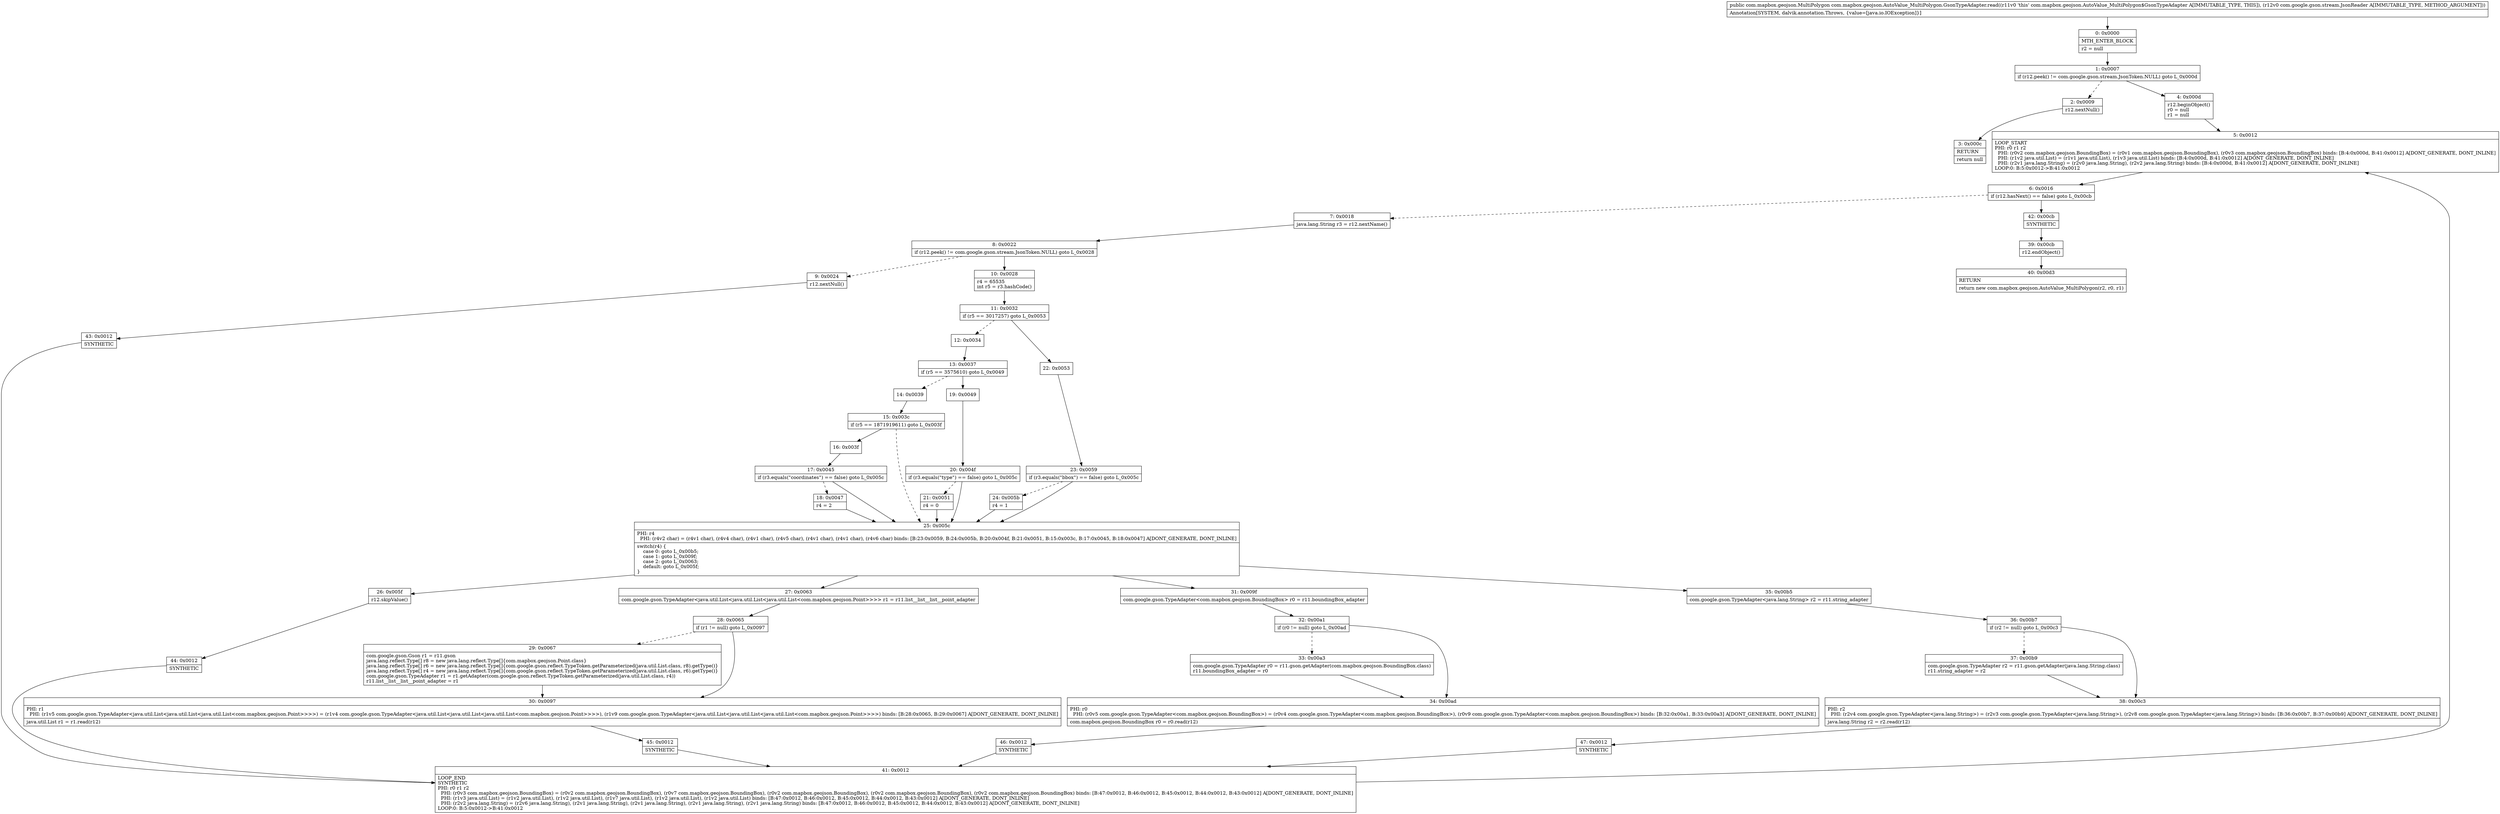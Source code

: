digraph "CFG forcom.mapbox.geojson.AutoValue_MultiPolygon.GsonTypeAdapter.read(Lcom\/google\/gson\/stream\/JsonReader;)Lcom\/mapbox\/geojson\/MultiPolygon;" {
Node_0 [shape=record,label="{0\:\ 0x0000|MTH_ENTER_BLOCK\l|r2 = null\l}"];
Node_1 [shape=record,label="{1\:\ 0x0007|if (r12.peek() != com.google.gson.stream.JsonToken.NULL) goto L_0x000d\l}"];
Node_2 [shape=record,label="{2\:\ 0x0009|r12.nextNull()\l}"];
Node_3 [shape=record,label="{3\:\ 0x000c|RETURN\l|return null\l}"];
Node_4 [shape=record,label="{4\:\ 0x000d|r12.beginObject()\lr0 = null\lr1 = null\l}"];
Node_5 [shape=record,label="{5\:\ 0x0012|LOOP_START\lPHI: r0 r1 r2 \l  PHI: (r0v2 com.mapbox.geojson.BoundingBox) = (r0v1 com.mapbox.geojson.BoundingBox), (r0v3 com.mapbox.geojson.BoundingBox) binds: [B:4:0x000d, B:41:0x0012] A[DONT_GENERATE, DONT_INLINE]\l  PHI: (r1v2 java.util.List) = (r1v1 java.util.List), (r1v3 java.util.List) binds: [B:4:0x000d, B:41:0x0012] A[DONT_GENERATE, DONT_INLINE]\l  PHI: (r2v1 java.lang.String) = (r2v0 java.lang.String), (r2v2 java.lang.String) binds: [B:4:0x000d, B:41:0x0012] A[DONT_GENERATE, DONT_INLINE]\lLOOP:0: B:5:0x0012\-\>B:41:0x0012\l}"];
Node_6 [shape=record,label="{6\:\ 0x0016|if (r12.hasNext() == false) goto L_0x00cb\l}"];
Node_7 [shape=record,label="{7\:\ 0x0018|java.lang.String r3 = r12.nextName()\l}"];
Node_8 [shape=record,label="{8\:\ 0x0022|if (r12.peek() != com.google.gson.stream.JsonToken.NULL) goto L_0x0028\l}"];
Node_9 [shape=record,label="{9\:\ 0x0024|r12.nextNull()\l}"];
Node_10 [shape=record,label="{10\:\ 0x0028|r4 = 65535\lint r5 = r3.hashCode()\l}"];
Node_11 [shape=record,label="{11\:\ 0x0032|if (r5 == 3017257) goto L_0x0053\l}"];
Node_12 [shape=record,label="{12\:\ 0x0034}"];
Node_13 [shape=record,label="{13\:\ 0x0037|if (r5 == 3575610) goto L_0x0049\l}"];
Node_14 [shape=record,label="{14\:\ 0x0039}"];
Node_15 [shape=record,label="{15\:\ 0x003c|if (r5 == 1871919611) goto L_0x003f\l}"];
Node_16 [shape=record,label="{16\:\ 0x003f}"];
Node_17 [shape=record,label="{17\:\ 0x0045|if (r3.equals(\"coordinates\") == false) goto L_0x005c\l}"];
Node_18 [shape=record,label="{18\:\ 0x0047|r4 = 2\l}"];
Node_19 [shape=record,label="{19\:\ 0x0049}"];
Node_20 [shape=record,label="{20\:\ 0x004f|if (r3.equals(\"type\") == false) goto L_0x005c\l}"];
Node_21 [shape=record,label="{21\:\ 0x0051|r4 = 0\l}"];
Node_22 [shape=record,label="{22\:\ 0x0053}"];
Node_23 [shape=record,label="{23\:\ 0x0059|if (r3.equals(\"bbox\") == false) goto L_0x005c\l}"];
Node_24 [shape=record,label="{24\:\ 0x005b|r4 = 1\l}"];
Node_25 [shape=record,label="{25\:\ 0x005c|PHI: r4 \l  PHI: (r4v2 char) = (r4v1 char), (r4v4 char), (r4v1 char), (r4v5 char), (r4v1 char), (r4v1 char), (r4v6 char) binds: [B:23:0x0059, B:24:0x005b, B:20:0x004f, B:21:0x0051, B:15:0x003c, B:17:0x0045, B:18:0x0047] A[DONT_GENERATE, DONT_INLINE]\l|switch(r4) \{\l    case 0: goto L_0x00b5;\l    case 1: goto L_0x009f;\l    case 2: goto L_0x0063;\l    default: goto L_0x005f;\l\}\l}"];
Node_26 [shape=record,label="{26\:\ 0x005f|r12.skipValue()\l}"];
Node_27 [shape=record,label="{27\:\ 0x0063|com.google.gson.TypeAdapter\<java.util.List\<java.util.List\<java.util.List\<com.mapbox.geojson.Point\>\>\>\> r1 = r11.list__list__list__point_adapter\l}"];
Node_28 [shape=record,label="{28\:\ 0x0065|if (r1 != null) goto L_0x0097\l}"];
Node_29 [shape=record,label="{29\:\ 0x0067|com.google.gson.Gson r1 = r11.gson\ljava.lang.reflect.Type[] r8 = new java.lang.reflect.Type[]\{com.mapbox.geojson.Point.class\}\ljava.lang.reflect.Type[] r6 = new java.lang.reflect.Type[]\{com.google.gson.reflect.TypeToken.getParameterized(java.util.List.class, r8).getType()\}\ljava.lang.reflect.Type[] r4 = new java.lang.reflect.Type[]\{com.google.gson.reflect.TypeToken.getParameterized(java.util.List.class, r6).getType()\}\lcom.google.gson.TypeAdapter r1 = r1.getAdapter(com.google.gson.reflect.TypeToken.getParameterized(java.util.List.class, r4))\lr11.list__list__list__point_adapter = r1\l}"];
Node_30 [shape=record,label="{30\:\ 0x0097|PHI: r1 \l  PHI: (r1v5 com.google.gson.TypeAdapter\<java.util.List\<java.util.List\<java.util.List\<com.mapbox.geojson.Point\>\>\>\>) = (r1v4 com.google.gson.TypeAdapter\<java.util.List\<java.util.List\<java.util.List\<com.mapbox.geojson.Point\>\>\>\>), (r1v9 com.google.gson.TypeAdapter\<java.util.List\<java.util.List\<java.util.List\<com.mapbox.geojson.Point\>\>\>\>) binds: [B:28:0x0065, B:29:0x0067] A[DONT_GENERATE, DONT_INLINE]\l|java.util.List r1 = r1.read(r12)\l}"];
Node_31 [shape=record,label="{31\:\ 0x009f|com.google.gson.TypeAdapter\<com.mapbox.geojson.BoundingBox\> r0 = r11.boundingBox_adapter\l}"];
Node_32 [shape=record,label="{32\:\ 0x00a1|if (r0 != null) goto L_0x00ad\l}"];
Node_33 [shape=record,label="{33\:\ 0x00a3|com.google.gson.TypeAdapter r0 = r11.gson.getAdapter(com.mapbox.geojson.BoundingBox.class)\lr11.boundingBox_adapter = r0\l}"];
Node_34 [shape=record,label="{34\:\ 0x00ad|PHI: r0 \l  PHI: (r0v5 com.google.gson.TypeAdapter\<com.mapbox.geojson.BoundingBox\>) = (r0v4 com.google.gson.TypeAdapter\<com.mapbox.geojson.BoundingBox\>), (r0v9 com.google.gson.TypeAdapter\<com.mapbox.geojson.BoundingBox\>) binds: [B:32:0x00a1, B:33:0x00a3] A[DONT_GENERATE, DONT_INLINE]\l|com.mapbox.geojson.BoundingBox r0 = r0.read(r12)\l}"];
Node_35 [shape=record,label="{35\:\ 0x00b5|com.google.gson.TypeAdapter\<java.lang.String\> r2 = r11.string_adapter\l}"];
Node_36 [shape=record,label="{36\:\ 0x00b7|if (r2 != null) goto L_0x00c3\l}"];
Node_37 [shape=record,label="{37\:\ 0x00b9|com.google.gson.TypeAdapter r2 = r11.gson.getAdapter(java.lang.String.class)\lr11.string_adapter = r2\l}"];
Node_38 [shape=record,label="{38\:\ 0x00c3|PHI: r2 \l  PHI: (r2v4 com.google.gson.TypeAdapter\<java.lang.String\>) = (r2v3 com.google.gson.TypeAdapter\<java.lang.String\>), (r2v8 com.google.gson.TypeAdapter\<java.lang.String\>) binds: [B:36:0x00b7, B:37:0x00b9] A[DONT_GENERATE, DONT_INLINE]\l|java.lang.String r2 = r2.read(r12)\l}"];
Node_39 [shape=record,label="{39\:\ 0x00cb|r12.endObject()\l}"];
Node_40 [shape=record,label="{40\:\ 0x00d3|RETURN\l|return new com.mapbox.geojson.AutoValue_MultiPolygon(r2, r0, r1)\l}"];
Node_41 [shape=record,label="{41\:\ 0x0012|LOOP_END\lSYNTHETIC\lPHI: r0 r1 r2 \l  PHI: (r0v3 com.mapbox.geojson.BoundingBox) = (r0v2 com.mapbox.geojson.BoundingBox), (r0v7 com.mapbox.geojson.BoundingBox), (r0v2 com.mapbox.geojson.BoundingBox), (r0v2 com.mapbox.geojson.BoundingBox), (r0v2 com.mapbox.geojson.BoundingBox) binds: [B:47:0x0012, B:46:0x0012, B:45:0x0012, B:44:0x0012, B:43:0x0012] A[DONT_GENERATE, DONT_INLINE]\l  PHI: (r1v3 java.util.List) = (r1v2 java.util.List), (r1v2 java.util.List), (r1v7 java.util.List), (r1v2 java.util.List), (r1v2 java.util.List) binds: [B:47:0x0012, B:46:0x0012, B:45:0x0012, B:44:0x0012, B:43:0x0012] A[DONT_GENERATE, DONT_INLINE]\l  PHI: (r2v2 java.lang.String) = (r2v6 java.lang.String), (r2v1 java.lang.String), (r2v1 java.lang.String), (r2v1 java.lang.String), (r2v1 java.lang.String) binds: [B:47:0x0012, B:46:0x0012, B:45:0x0012, B:44:0x0012, B:43:0x0012] A[DONT_GENERATE, DONT_INLINE]\lLOOP:0: B:5:0x0012\-\>B:41:0x0012\l}"];
Node_42 [shape=record,label="{42\:\ 0x00cb|SYNTHETIC\l}"];
Node_43 [shape=record,label="{43\:\ 0x0012|SYNTHETIC\l}"];
Node_44 [shape=record,label="{44\:\ 0x0012|SYNTHETIC\l}"];
Node_45 [shape=record,label="{45\:\ 0x0012|SYNTHETIC\l}"];
Node_46 [shape=record,label="{46\:\ 0x0012|SYNTHETIC\l}"];
Node_47 [shape=record,label="{47\:\ 0x0012|SYNTHETIC\l}"];
MethodNode[shape=record,label="{public com.mapbox.geojson.MultiPolygon com.mapbox.geojson.AutoValue_MultiPolygon.GsonTypeAdapter.read((r11v0 'this' com.mapbox.geojson.AutoValue_MultiPolygon$GsonTypeAdapter A[IMMUTABLE_TYPE, THIS]), (r12v0 com.google.gson.stream.JsonReader A[IMMUTABLE_TYPE, METHOD_ARGUMENT]))  | Annotation[SYSTEM, dalvik.annotation.Throws, \{value=[java.io.IOException]\}]\l}"];
MethodNode -> Node_0;
Node_0 -> Node_1;
Node_1 -> Node_2[style=dashed];
Node_1 -> Node_4;
Node_2 -> Node_3;
Node_4 -> Node_5;
Node_5 -> Node_6;
Node_6 -> Node_7[style=dashed];
Node_6 -> Node_42;
Node_7 -> Node_8;
Node_8 -> Node_9[style=dashed];
Node_8 -> Node_10;
Node_9 -> Node_43;
Node_10 -> Node_11;
Node_11 -> Node_12[style=dashed];
Node_11 -> Node_22;
Node_12 -> Node_13;
Node_13 -> Node_14[style=dashed];
Node_13 -> Node_19;
Node_14 -> Node_15;
Node_15 -> Node_16;
Node_15 -> Node_25[style=dashed];
Node_16 -> Node_17;
Node_17 -> Node_18[style=dashed];
Node_17 -> Node_25;
Node_18 -> Node_25;
Node_19 -> Node_20;
Node_20 -> Node_21[style=dashed];
Node_20 -> Node_25;
Node_21 -> Node_25;
Node_22 -> Node_23;
Node_23 -> Node_24[style=dashed];
Node_23 -> Node_25;
Node_24 -> Node_25;
Node_25 -> Node_26;
Node_25 -> Node_27;
Node_25 -> Node_31;
Node_25 -> Node_35;
Node_26 -> Node_44;
Node_27 -> Node_28;
Node_28 -> Node_29[style=dashed];
Node_28 -> Node_30;
Node_29 -> Node_30;
Node_30 -> Node_45;
Node_31 -> Node_32;
Node_32 -> Node_33[style=dashed];
Node_32 -> Node_34;
Node_33 -> Node_34;
Node_34 -> Node_46;
Node_35 -> Node_36;
Node_36 -> Node_37[style=dashed];
Node_36 -> Node_38;
Node_37 -> Node_38;
Node_38 -> Node_47;
Node_39 -> Node_40;
Node_41 -> Node_5;
Node_42 -> Node_39;
Node_43 -> Node_41;
Node_44 -> Node_41;
Node_45 -> Node_41;
Node_46 -> Node_41;
Node_47 -> Node_41;
}

